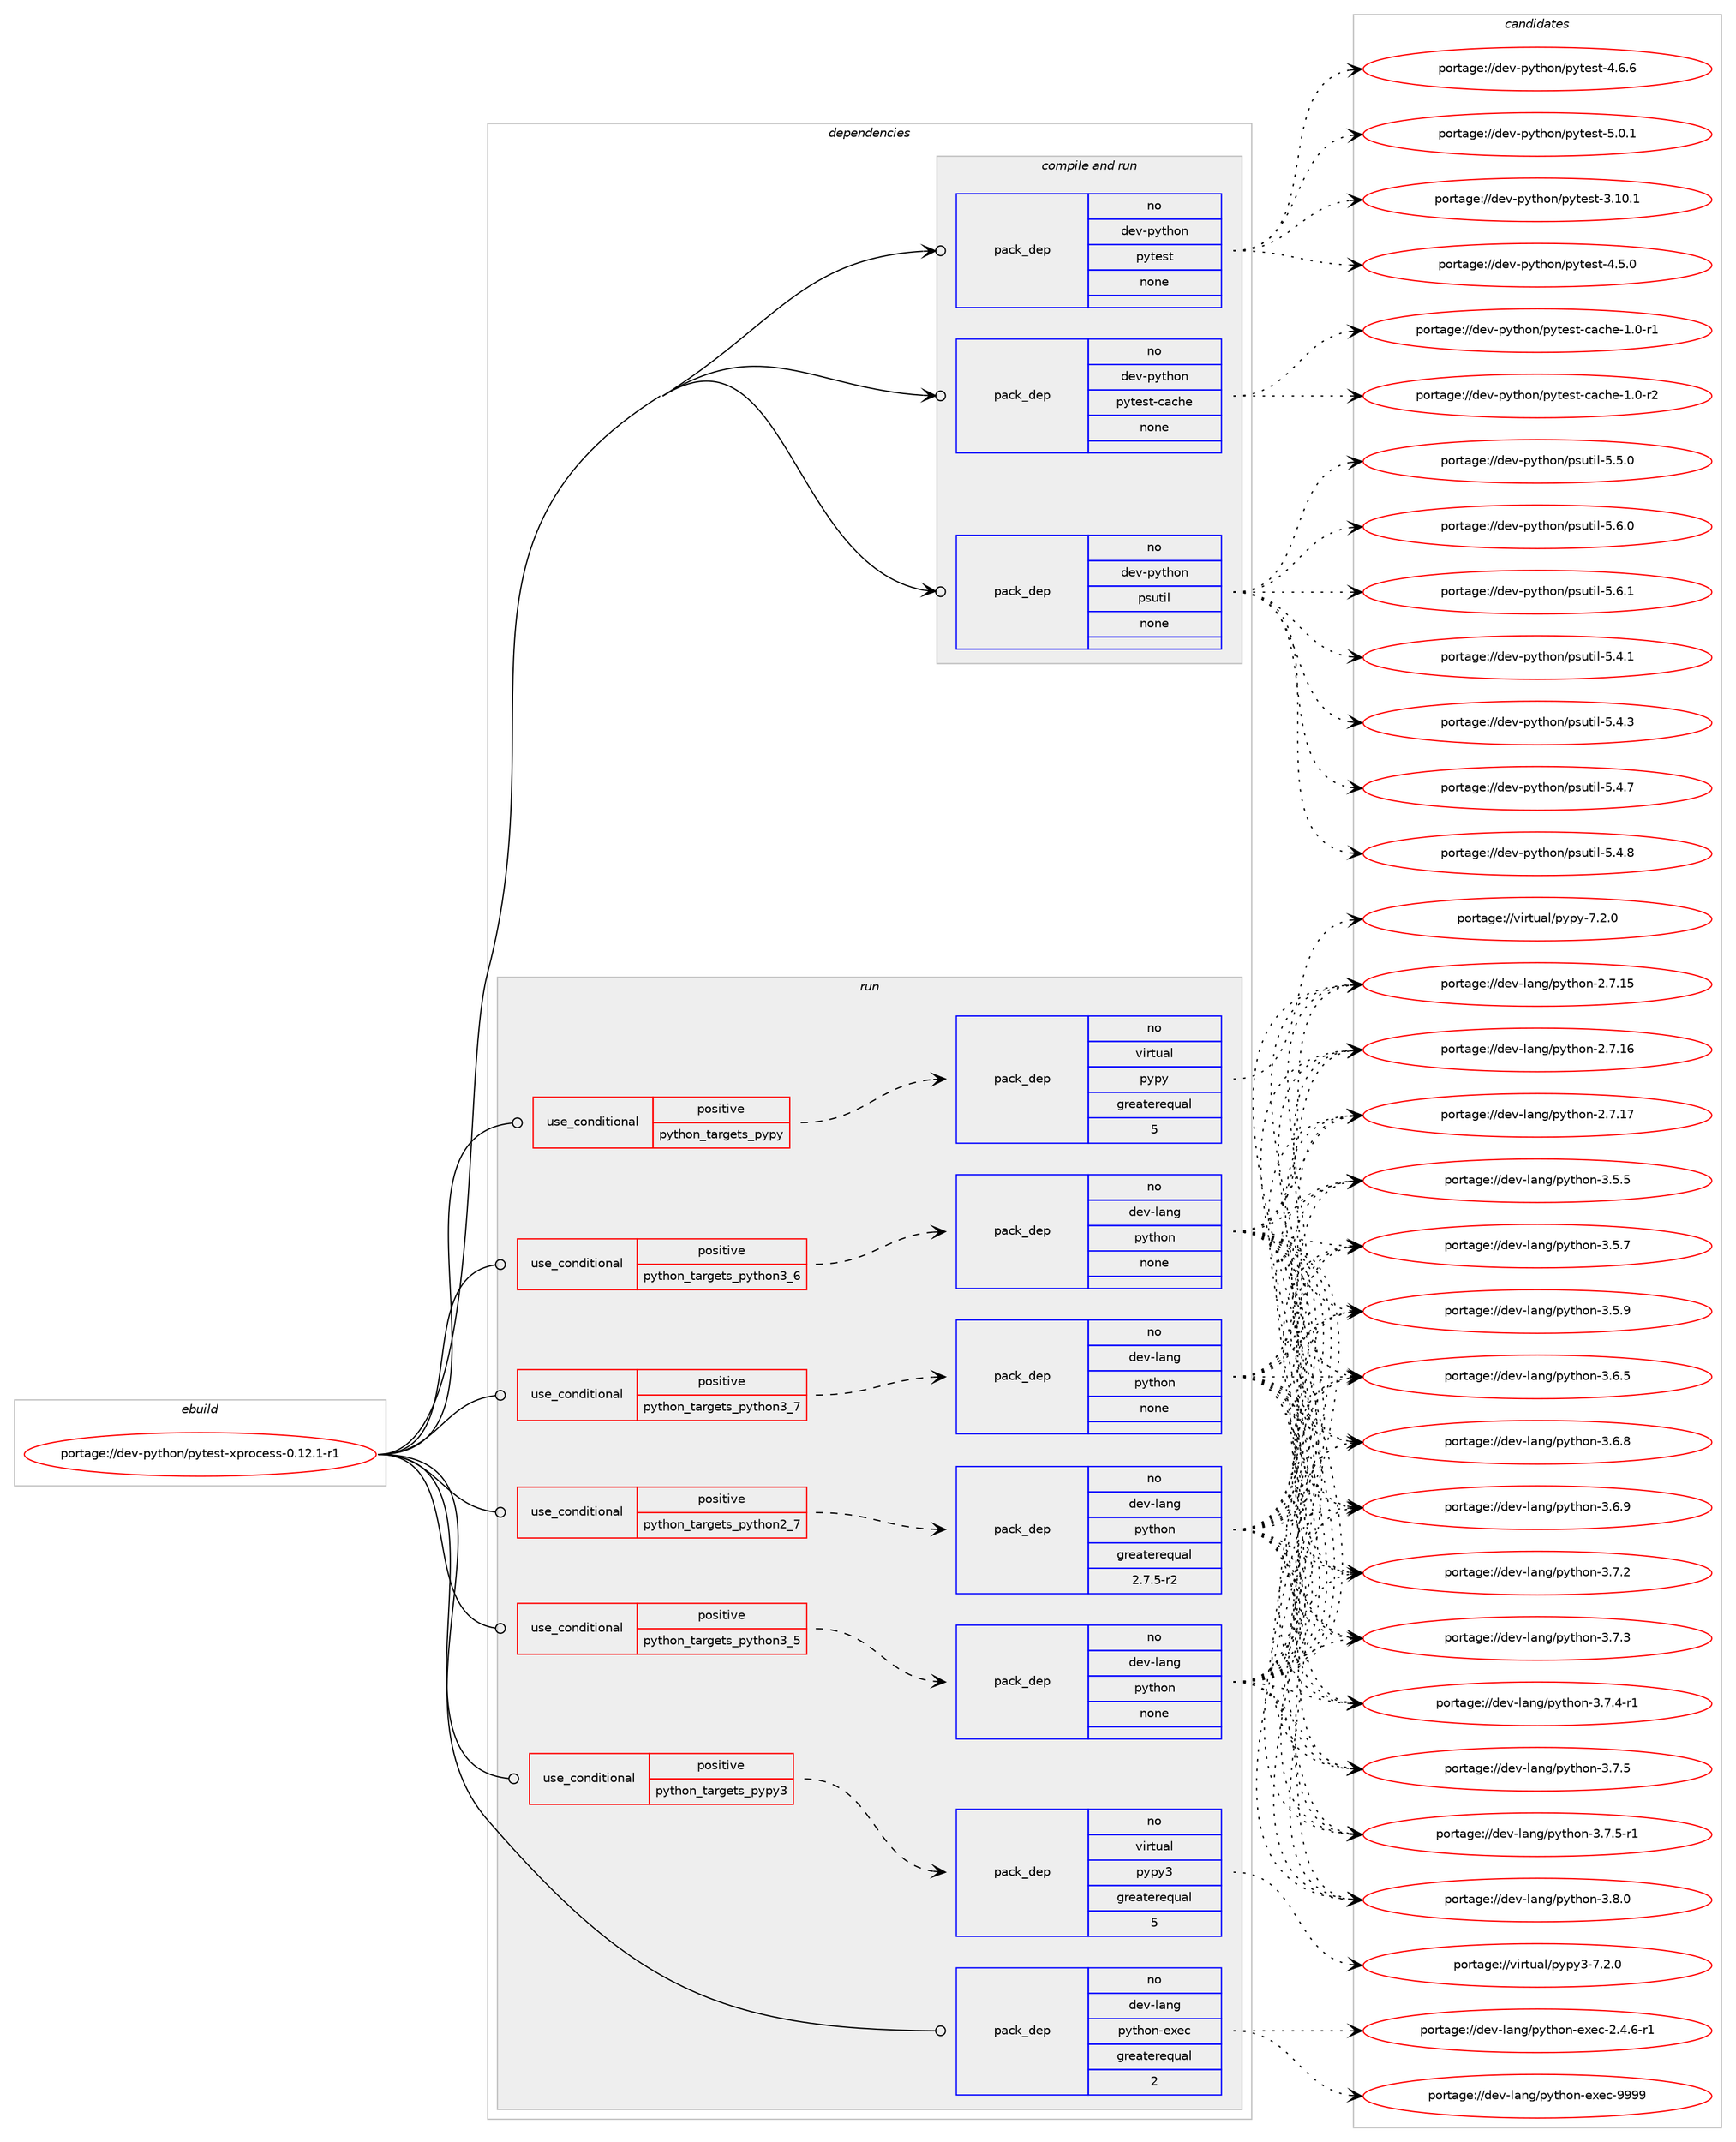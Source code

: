 digraph prolog {

# *************
# Graph options
# *************

newrank=true;
concentrate=true;
compound=true;
graph [rankdir=LR,fontname=Helvetica,fontsize=10,ranksep=1.5];#, ranksep=2.5, nodesep=0.2];
edge  [arrowhead=vee];
node  [fontname=Helvetica,fontsize=10];

# **********
# The ebuild
# **********

subgraph cluster_leftcol {
color=gray;
rank=same;
label=<<i>ebuild</i>>;
id [label="portage://dev-python/pytest-xprocess-0.12.1-r1", color=red, width=4, href="../dev-python/pytest-xprocess-0.12.1-r1.svg"];
}

# ****************
# The dependencies
# ****************

subgraph cluster_midcol {
color=gray;
label=<<i>dependencies</i>>;
subgraph cluster_compile {
fillcolor="#eeeeee";
style=filled;
label=<<i>compile</i>>;
}
subgraph cluster_compileandrun {
fillcolor="#eeeeee";
style=filled;
label=<<i>compile and run</i>>;
subgraph pack125144 {
dependency165105 [label=<<TABLE BORDER="0" CELLBORDER="1" CELLSPACING="0" CELLPADDING="4" WIDTH="220"><TR><TD ROWSPAN="6" CELLPADDING="30">pack_dep</TD></TR><TR><TD WIDTH="110">no</TD></TR><TR><TD>dev-python</TD></TR><TR><TD>psutil</TD></TR><TR><TD>none</TD></TR><TR><TD></TD></TR></TABLE>>, shape=none, color=blue];
}
id:e -> dependency165105:w [weight=20,style="solid",arrowhead="odotvee"];
subgraph pack125145 {
dependency165106 [label=<<TABLE BORDER="0" CELLBORDER="1" CELLSPACING="0" CELLPADDING="4" WIDTH="220"><TR><TD ROWSPAN="6" CELLPADDING="30">pack_dep</TD></TR><TR><TD WIDTH="110">no</TD></TR><TR><TD>dev-python</TD></TR><TR><TD>pytest</TD></TR><TR><TD>none</TD></TR><TR><TD></TD></TR></TABLE>>, shape=none, color=blue];
}
id:e -> dependency165106:w [weight=20,style="solid",arrowhead="odotvee"];
subgraph pack125146 {
dependency165107 [label=<<TABLE BORDER="0" CELLBORDER="1" CELLSPACING="0" CELLPADDING="4" WIDTH="220"><TR><TD ROWSPAN="6" CELLPADDING="30">pack_dep</TD></TR><TR><TD WIDTH="110">no</TD></TR><TR><TD>dev-python</TD></TR><TR><TD>pytest-cache</TD></TR><TR><TD>none</TD></TR><TR><TD></TD></TR></TABLE>>, shape=none, color=blue];
}
id:e -> dependency165107:w [weight=20,style="solid",arrowhead="odotvee"];
}
subgraph cluster_run {
fillcolor="#eeeeee";
style=filled;
label=<<i>run</i>>;
subgraph cond36573 {
dependency165108 [label=<<TABLE BORDER="0" CELLBORDER="1" CELLSPACING="0" CELLPADDING="4"><TR><TD ROWSPAN="3" CELLPADDING="10">use_conditional</TD></TR><TR><TD>positive</TD></TR><TR><TD>python_targets_pypy</TD></TR></TABLE>>, shape=none, color=red];
subgraph pack125147 {
dependency165109 [label=<<TABLE BORDER="0" CELLBORDER="1" CELLSPACING="0" CELLPADDING="4" WIDTH="220"><TR><TD ROWSPAN="6" CELLPADDING="30">pack_dep</TD></TR><TR><TD WIDTH="110">no</TD></TR><TR><TD>virtual</TD></TR><TR><TD>pypy</TD></TR><TR><TD>greaterequal</TD></TR><TR><TD>5</TD></TR></TABLE>>, shape=none, color=blue];
}
dependency165108:e -> dependency165109:w [weight=20,style="dashed",arrowhead="vee"];
}
id:e -> dependency165108:w [weight=20,style="solid",arrowhead="odot"];
subgraph cond36574 {
dependency165110 [label=<<TABLE BORDER="0" CELLBORDER="1" CELLSPACING="0" CELLPADDING="4"><TR><TD ROWSPAN="3" CELLPADDING="10">use_conditional</TD></TR><TR><TD>positive</TD></TR><TR><TD>python_targets_pypy3</TD></TR></TABLE>>, shape=none, color=red];
subgraph pack125148 {
dependency165111 [label=<<TABLE BORDER="0" CELLBORDER="1" CELLSPACING="0" CELLPADDING="4" WIDTH="220"><TR><TD ROWSPAN="6" CELLPADDING="30">pack_dep</TD></TR><TR><TD WIDTH="110">no</TD></TR><TR><TD>virtual</TD></TR><TR><TD>pypy3</TD></TR><TR><TD>greaterequal</TD></TR><TR><TD>5</TD></TR></TABLE>>, shape=none, color=blue];
}
dependency165110:e -> dependency165111:w [weight=20,style="dashed",arrowhead="vee"];
}
id:e -> dependency165110:w [weight=20,style="solid",arrowhead="odot"];
subgraph cond36575 {
dependency165112 [label=<<TABLE BORDER="0" CELLBORDER="1" CELLSPACING="0" CELLPADDING="4"><TR><TD ROWSPAN="3" CELLPADDING="10">use_conditional</TD></TR><TR><TD>positive</TD></TR><TR><TD>python_targets_python2_7</TD></TR></TABLE>>, shape=none, color=red];
subgraph pack125149 {
dependency165113 [label=<<TABLE BORDER="0" CELLBORDER="1" CELLSPACING="0" CELLPADDING="4" WIDTH="220"><TR><TD ROWSPAN="6" CELLPADDING="30">pack_dep</TD></TR><TR><TD WIDTH="110">no</TD></TR><TR><TD>dev-lang</TD></TR><TR><TD>python</TD></TR><TR><TD>greaterequal</TD></TR><TR><TD>2.7.5-r2</TD></TR></TABLE>>, shape=none, color=blue];
}
dependency165112:e -> dependency165113:w [weight=20,style="dashed",arrowhead="vee"];
}
id:e -> dependency165112:w [weight=20,style="solid",arrowhead="odot"];
subgraph cond36576 {
dependency165114 [label=<<TABLE BORDER="0" CELLBORDER="1" CELLSPACING="0" CELLPADDING="4"><TR><TD ROWSPAN="3" CELLPADDING="10">use_conditional</TD></TR><TR><TD>positive</TD></TR><TR><TD>python_targets_python3_5</TD></TR></TABLE>>, shape=none, color=red];
subgraph pack125150 {
dependency165115 [label=<<TABLE BORDER="0" CELLBORDER="1" CELLSPACING="0" CELLPADDING="4" WIDTH="220"><TR><TD ROWSPAN="6" CELLPADDING="30">pack_dep</TD></TR><TR><TD WIDTH="110">no</TD></TR><TR><TD>dev-lang</TD></TR><TR><TD>python</TD></TR><TR><TD>none</TD></TR><TR><TD></TD></TR></TABLE>>, shape=none, color=blue];
}
dependency165114:e -> dependency165115:w [weight=20,style="dashed",arrowhead="vee"];
}
id:e -> dependency165114:w [weight=20,style="solid",arrowhead="odot"];
subgraph cond36577 {
dependency165116 [label=<<TABLE BORDER="0" CELLBORDER="1" CELLSPACING="0" CELLPADDING="4"><TR><TD ROWSPAN="3" CELLPADDING="10">use_conditional</TD></TR><TR><TD>positive</TD></TR><TR><TD>python_targets_python3_6</TD></TR></TABLE>>, shape=none, color=red];
subgraph pack125151 {
dependency165117 [label=<<TABLE BORDER="0" CELLBORDER="1" CELLSPACING="0" CELLPADDING="4" WIDTH="220"><TR><TD ROWSPAN="6" CELLPADDING="30">pack_dep</TD></TR><TR><TD WIDTH="110">no</TD></TR><TR><TD>dev-lang</TD></TR><TR><TD>python</TD></TR><TR><TD>none</TD></TR><TR><TD></TD></TR></TABLE>>, shape=none, color=blue];
}
dependency165116:e -> dependency165117:w [weight=20,style="dashed",arrowhead="vee"];
}
id:e -> dependency165116:w [weight=20,style="solid",arrowhead="odot"];
subgraph cond36578 {
dependency165118 [label=<<TABLE BORDER="0" CELLBORDER="1" CELLSPACING="0" CELLPADDING="4"><TR><TD ROWSPAN="3" CELLPADDING="10">use_conditional</TD></TR><TR><TD>positive</TD></TR><TR><TD>python_targets_python3_7</TD></TR></TABLE>>, shape=none, color=red];
subgraph pack125152 {
dependency165119 [label=<<TABLE BORDER="0" CELLBORDER="1" CELLSPACING="0" CELLPADDING="4" WIDTH="220"><TR><TD ROWSPAN="6" CELLPADDING="30">pack_dep</TD></TR><TR><TD WIDTH="110">no</TD></TR><TR><TD>dev-lang</TD></TR><TR><TD>python</TD></TR><TR><TD>none</TD></TR><TR><TD></TD></TR></TABLE>>, shape=none, color=blue];
}
dependency165118:e -> dependency165119:w [weight=20,style="dashed",arrowhead="vee"];
}
id:e -> dependency165118:w [weight=20,style="solid",arrowhead="odot"];
subgraph pack125153 {
dependency165120 [label=<<TABLE BORDER="0" CELLBORDER="1" CELLSPACING="0" CELLPADDING="4" WIDTH="220"><TR><TD ROWSPAN="6" CELLPADDING="30">pack_dep</TD></TR><TR><TD WIDTH="110">no</TD></TR><TR><TD>dev-lang</TD></TR><TR><TD>python-exec</TD></TR><TR><TD>greaterequal</TD></TR><TR><TD>2</TD></TR></TABLE>>, shape=none, color=blue];
}
id:e -> dependency165120:w [weight=20,style="solid",arrowhead="odot"];
}
}

# **************
# The candidates
# **************

subgraph cluster_choices {
rank=same;
color=gray;
label=<<i>candidates</i>>;

subgraph choice125144 {
color=black;
nodesep=1;
choiceportage1001011184511212111610411111047112115117116105108455346524649 [label="portage://dev-python/psutil-5.4.1", color=red, width=4,href="../dev-python/psutil-5.4.1.svg"];
choiceportage1001011184511212111610411111047112115117116105108455346524651 [label="portage://dev-python/psutil-5.4.3", color=red, width=4,href="../dev-python/psutil-5.4.3.svg"];
choiceportage1001011184511212111610411111047112115117116105108455346524655 [label="portage://dev-python/psutil-5.4.7", color=red, width=4,href="../dev-python/psutil-5.4.7.svg"];
choiceportage1001011184511212111610411111047112115117116105108455346524656 [label="portage://dev-python/psutil-5.4.8", color=red, width=4,href="../dev-python/psutil-5.4.8.svg"];
choiceportage1001011184511212111610411111047112115117116105108455346534648 [label="portage://dev-python/psutil-5.5.0", color=red, width=4,href="../dev-python/psutil-5.5.0.svg"];
choiceportage1001011184511212111610411111047112115117116105108455346544648 [label="portage://dev-python/psutil-5.6.0", color=red, width=4,href="../dev-python/psutil-5.6.0.svg"];
choiceportage1001011184511212111610411111047112115117116105108455346544649 [label="portage://dev-python/psutil-5.6.1", color=red, width=4,href="../dev-python/psutil-5.6.1.svg"];
dependency165105:e -> choiceportage1001011184511212111610411111047112115117116105108455346524649:w [style=dotted,weight="100"];
dependency165105:e -> choiceportage1001011184511212111610411111047112115117116105108455346524651:w [style=dotted,weight="100"];
dependency165105:e -> choiceportage1001011184511212111610411111047112115117116105108455346524655:w [style=dotted,weight="100"];
dependency165105:e -> choiceportage1001011184511212111610411111047112115117116105108455346524656:w [style=dotted,weight="100"];
dependency165105:e -> choiceportage1001011184511212111610411111047112115117116105108455346534648:w [style=dotted,weight="100"];
dependency165105:e -> choiceportage1001011184511212111610411111047112115117116105108455346544648:w [style=dotted,weight="100"];
dependency165105:e -> choiceportage1001011184511212111610411111047112115117116105108455346544649:w [style=dotted,weight="100"];
}
subgraph choice125145 {
color=black;
nodesep=1;
choiceportage100101118451121211161041111104711212111610111511645514649484649 [label="portage://dev-python/pytest-3.10.1", color=red, width=4,href="../dev-python/pytest-3.10.1.svg"];
choiceportage1001011184511212111610411111047112121116101115116455246534648 [label="portage://dev-python/pytest-4.5.0", color=red, width=4,href="../dev-python/pytest-4.5.0.svg"];
choiceportage1001011184511212111610411111047112121116101115116455246544654 [label="portage://dev-python/pytest-4.6.6", color=red, width=4,href="../dev-python/pytest-4.6.6.svg"];
choiceportage1001011184511212111610411111047112121116101115116455346484649 [label="portage://dev-python/pytest-5.0.1", color=red, width=4,href="../dev-python/pytest-5.0.1.svg"];
dependency165106:e -> choiceportage100101118451121211161041111104711212111610111511645514649484649:w [style=dotted,weight="100"];
dependency165106:e -> choiceportage1001011184511212111610411111047112121116101115116455246534648:w [style=dotted,weight="100"];
dependency165106:e -> choiceportage1001011184511212111610411111047112121116101115116455246544654:w [style=dotted,weight="100"];
dependency165106:e -> choiceportage1001011184511212111610411111047112121116101115116455346484649:w [style=dotted,weight="100"];
}
subgraph choice125146 {
color=black;
nodesep=1;
choiceportage100101118451121211161041111104711212111610111511645999799104101454946484511449 [label="portage://dev-python/pytest-cache-1.0-r1", color=red, width=4,href="../dev-python/pytest-cache-1.0-r1.svg"];
choiceportage100101118451121211161041111104711212111610111511645999799104101454946484511450 [label="portage://dev-python/pytest-cache-1.0-r2", color=red, width=4,href="../dev-python/pytest-cache-1.0-r2.svg"];
dependency165107:e -> choiceportage100101118451121211161041111104711212111610111511645999799104101454946484511449:w [style=dotted,weight="100"];
dependency165107:e -> choiceportage100101118451121211161041111104711212111610111511645999799104101454946484511450:w [style=dotted,weight="100"];
}
subgraph choice125147 {
color=black;
nodesep=1;
choiceportage1181051141161179710847112121112121455546504648 [label="portage://virtual/pypy-7.2.0", color=red, width=4,href="../virtual/pypy-7.2.0.svg"];
dependency165109:e -> choiceportage1181051141161179710847112121112121455546504648:w [style=dotted,weight="100"];
}
subgraph choice125148 {
color=black;
nodesep=1;
choiceportage118105114116117971084711212111212151455546504648 [label="portage://virtual/pypy3-7.2.0", color=red, width=4,href="../virtual/pypy3-7.2.0.svg"];
dependency165111:e -> choiceportage118105114116117971084711212111212151455546504648:w [style=dotted,weight="100"];
}
subgraph choice125149 {
color=black;
nodesep=1;
choiceportage10010111845108971101034711212111610411111045504655464953 [label="portage://dev-lang/python-2.7.15", color=red, width=4,href="../dev-lang/python-2.7.15.svg"];
choiceportage10010111845108971101034711212111610411111045504655464954 [label="portage://dev-lang/python-2.7.16", color=red, width=4,href="../dev-lang/python-2.7.16.svg"];
choiceportage10010111845108971101034711212111610411111045504655464955 [label="portage://dev-lang/python-2.7.17", color=red, width=4,href="../dev-lang/python-2.7.17.svg"];
choiceportage100101118451089711010347112121116104111110455146534653 [label="portage://dev-lang/python-3.5.5", color=red, width=4,href="../dev-lang/python-3.5.5.svg"];
choiceportage100101118451089711010347112121116104111110455146534655 [label="portage://dev-lang/python-3.5.7", color=red, width=4,href="../dev-lang/python-3.5.7.svg"];
choiceportage100101118451089711010347112121116104111110455146534657 [label="portage://dev-lang/python-3.5.9", color=red, width=4,href="../dev-lang/python-3.5.9.svg"];
choiceportage100101118451089711010347112121116104111110455146544653 [label="portage://dev-lang/python-3.6.5", color=red, width=4,href="../dev-lang/python-3.6.5.svg"];
choiceportage100101118451089711010347112121116104111110455146544656 [label="portage://dev-lang/python-3.6.8", color=red, width=4,href="../dev-lang/python-3.6.8.svg"];
choiceportage100101118451089711010347112121116104111110455146544657 [label="portage://dev-lang/python-3.6.9", color=red, width=4,href="../dev-lang/python-3.6.9.svg"];
choiceportage100101118451089711010347112121116104111110455146554650 [label="portage://dev-lang/python-3.7.2", color=red, width=4,href="../dev-lang/python-3.7.2.svg"];
choiceportage100101118451089711010347112121116104111110455146554651 [label="portage://dev-lang/python-3.7.3", color=red, width=4,href="../dev-lang/python-3.7.3.svg"];
choiceportage1001011184510897110103471121211161041111104551465546524511449 [label="portage://dev-lang/python-3.7.4-r1", color=red, width=4,href="../dev-lang/python-3.7.4-r1.svg"];
choiceportage100101118451089711010347112121116104111110455146554653 [label="portage://dev-lang/python-3.7.5", color=red, width=4,href="../dev-lang/python-3.7.5.svg"];
choiceportage1001011184510897110103471121211161041111104551465546534511449 [label="portage://dev-lang/python-3.7.5-r1", color=red, width=4,href="../dev-lang/python-3.7.5-r1.svg"];
choiceportage100101118451089711010347112121116104111110455146564648 [label="portage://dev-lang/python-3.8.0", color=red, width=4,href="../dev-lang/python-3.8.0.svg"];
dependency165113:e -> choiceportage10010111845108971101034711212111610411111045504655464953:w [style=dotted,weight="100"];
dependency165113:e -> choiceportage10010111845108971101034711212111610411111045504655464954:w [style=dotted,weight="100"];
dependency165113:e -> choiceportage10010111845108971101034711212111610411111045504655464955:w [style=dotted,weight="100"];
dependency165113:e -> choiceportage100101118451089711010347112121116104111110455146534653:w [style=dotted,weight="100"];
dependency165113:e -> choiceportage100101118451089711010347112121116104111110455146534655:w [style=dotted,weight="100"];
dependency165113:e -> choiceportage100101118451089711010347112121116104111110455146534657:w [style=dotted,weight="100"];
dependency165113:e -> choiceportage100101118451089711010347112121116104111110455146544653:w [style=dotted,weight="100"];
dependency165113:e -> choiceportage100101118451089711010347112121116104111110455146544656:w [style=dotted,weight="100"];
dependency165113:e -> choiceportage100101118451089711010347112121116104111110455146544657:w [style=dotted,weight="100"];
dependency165113:e -> choiceportage100101118451089711010347112121116104111110455146554650:w [style=dotted,weight="100"];
dependency165113:e -> choiceportage100101118451089711010347112121116104111110455146554651:w [style=dotted,weight="100"];
dependency165113:e -> choiceportage1001011184510897110103471121211161041111104551465546524511449:w [style=dotted,weight="100"];
dependency165113:e -> choiceportage100101118451089711010347112121116104111110455146554653:w [style=dotted,weight="100"];
dependency165113:e -> choiceportage1001011184510897110103471121211161041111104551465546534511449:w [style=dotted,weight="100"];
dependency165113:e -> choiceportage100101118451089711010347112121116104111110455146564648:w [style=dotted,weight="100"];
}
subgraph choice125150 {
color=black;
nodesep=1;
choiceportage10010111845108971101034711212111610411111045504655464953 [label="portage://dev-lang/python-2.7.15", color=red, width=4,href="../dev-lang/python-2.7.15.svg"];
choiceportage10010111845108971101034711212111610411111045504655464954 [label="portage://dev-lang/python-2.7.16", color=red, width=4,href="../dev-lang/python-2.7.16.svg"];
choiceportage10010111845108971101034711212111610411111045504655464955 [label="portage://dev-lang/python-2.7.17", color=red, width=4,href="../dev-lang/python-2.7.17.svg"];
choiceportage100101118451089711010347112121116104111110455146534653 [label="portage://dev-lang/python-3.5.5", color=red, width=4,href="../dev-lang/python-3.5.5.svg"];
choiceportage100101118451089711010347112121116104111110455146534655 [label="portage://dev-lang/python-3.5.7", color=red, width=4,href="../dev-lang/python-3.5.7.svg"];
choiceportage100101118451089711010347112121116104111110455146534657 [label="portage://dev-lang/python-3.5.9", color=red, width=4,href="../dev-lang/python-3.5.9.svg"];
choiceportage100101118451089711010347112121116104111110455146544653 [label="portage://dev-lang/python-3.6.5", color=red, width=4,href="../dev-lang/python-3.6.5.svg"];
choiceportage100101118451089711010347112121116104111110455146544656 [label="portage://dev-lang/python-3.6.8", color=red, width=4,href="../dev-lang/python-3.6.8.svg"];
choiceportage100101118451089711010347112121116104111110455146544657 [label="portage://dev-lang/python-3.6.9", color=red, width=4,href="../dev-lang/python-3.6.9.svg"];
choiceportage100101118451089711010347112121116104111110455146554650 [label="portage://dev-lang/python-3.7.2", color=red, width=4,href="../dev-lang/python-3.7.2.svg"];
choiceportage100101118451089711010347112121116104111110455146554651 [label="portage://dev-lang/python-3.7.3", color=red, width=4,href="../dev-lang/python-3.7.3.svg"];
choiceportage1001011184510897110103471121211161041111104551465546524511449 [label="portage://dev-lang/python-3.7.4-r1", color=red, width=4,href="../dev-lang/python-3.7.4-r1.svg"];
choiceportage100101118451089711010347112121116104111110455146554653 [label="portage://dev-lang/python-3.7.5", color=red, width=4,href="../dev-lang/python-3.7.5.svg"];
choiceportage1001011184510897110103471121211161041111104551465546534511449 [label="portage://dev-lang/python-3.7.5-r1", color=red, width=4,href="../dev-lang/python-3.7.5-r1.svg"];
choiceportage100101118451089711010347112121116104111110455146564648 [label="portage://dev-lang/python-3.8.0", color=red, width=4,href="../dev-lang/python-3.8.0.svg"];
dependency165115:e -> choiceportage10010111845108971101034711212111610411111045504655464953:w [style=dotted,weight="100"];
dependency165115:e -> choiceportage10010111845108971101034711212111610411111045504655464954:w [style=dotted,weight="100"];
dependency165115:e -> choiceportage10010111845108971101034711212111610411111045504655464955:w [style=dotted,weight="100"];
dependency165115:e -> choiceportage100101118451089711010347112121116104111110455146534653:w [style=dotted,weight="100"];
dependency165115:e -> choiceportage100101118451089711010347112121116104111110455146534655:w [style=dotted,weight="100"];
dependency165115:e -> choiceportage100101118451089711010347112121116104111110455146534657:w [style=dotted,weight="100"];
dependency165115:e -> choiceportage100101118451089711010347112121116104111110455146544653:w [style=dotted,weight="100"];
dependency165115:e -> choiceportage100101118451089711010347112121116104111110455146544656:w [style=dotted,weight="100"];
dependency165115:e -> choiceportage100101118451089711010347112121116104111110455146544657:w [style=dotted,weight="100"];
dependency165115:e -> choiceportage100101118451089711010347112121116104111110455146554650:w [style=dotted,weight="100"];
dependency165115:e -> choiceportage100101118451089711010347112121116104111110455146554651:w [style=dotted,weight="100"];
dependency165115:e -> choiceportage1001011184510897110103471121211161041111104551465546524511449:w [style=dotted,weight="100"];
dependency165115:e -> choiceportage100101118451089711010347112121116104111110455146554653:w [style=dotted,weight="100"];
dependency165115:e -> choiceportage1001011184510897110103471121211161041111104551465546534511449:w [style=dotted,weight="100"];
dependency165115:e -> choiceportage100101118451089711010347112121116104111110455146564648:w [style=dotted,weight="100"];
}
subgraph choice125151 {
color=black;
nodesep=1;
choiceportage10010111845108971101034711212111610411111045504655464953 [label="portage://dev-lang/python-2.7.15", color=red, width=4,href="../dev-lang/python-2.7.15.svg"];
choiceportage10010111845108971101034711212111610411111045504655464954 [label="portage://dev-lang/python-2.7.16", color=red, width=4,href="../dev-lang/python-2.7.16.svg"];
choiceportage10010111845108971101034711212111610411111045504655464955 [label="portage://dev-lang/python-2.7.17", color=red, width=4,href="../dev-lang/python-2.7.17.svg"];
choiceportage100101118451089711010347112121116104111110455146534653 [label="portage://dev-lang/python-3.5.5", color=red, width=4,href="../dev-lang/python-3.5.5.svg"];
choiceportage100101118451089711010347112121116104111110455146534655 [label="portage://dev-lang/python-3.5.7", color=red, width=4,href="../dev-lang/python-3.5.7.svg"];
choiceportage100101118451089711010347112121116104111110455146534657 [label="portage://dev-lang/python-3.5.9", color=red, width=4,href="../dev-lang/python-3.5.9.svg"];
choiceportage100101118451089711010347112121116104111110455146544653 [label="portage://dev-lang/python-3.6.5", color=red, width=4,href="../dev-lang/python-3.6.5.svg"];
choiceportage100101118451089711010347112121116104111110455146544656 [label="portage://dev-lang/python-3.6.8", color=red, width=4,href="../dev-lang/python-3.6.8.svg"];
choiceportage100101118451089711010347112121116104111110455146544657 [label="portage://dev-lang/python-3.6.9", color=red, width=4,href="../dev-lang/python-3.6.9.svg"];
choiceportage100101118451089711010347112121116104111110455146554650 [label="portage://dev-lang/python-3.7.2", color=red, width=4,href="../dev-lang/python-3.7.2.svg"];
choiceportage100101118451089711010347112121116104111110455146554651 [label="portage://dev-lang/python-3.7.3", color=red, width=4,href="../dev-lang/python-3.7.3.svg"];
choiceportage1001011184510897110103471121211161041111104551465546524511449 [label="portage://dev-lang/python-3.7.4-r1", color=red, width=4,href="../dev-lang/python-3.7.4-r1.svg"];
choiceportage100101118451089711010347112121116104111110455146554653 [label="portage://dev-lang/python-3.7.5", color=red, width=4,href="../dev-lang/python-3.7.5.svg"];
choiceportage1001011184510897110103471121211161041111104551465546534511449 [label="portage://dev-lang/python-3.7.5-r1", color=red, width=4,href="../dev-lang/python-3.7.5-r1.svg"];
choiceportage100101118451089711010347112121116104111110455146564648 [label="portage://dev-lang/python-3.8.0", color=red, width=4,href="../dev-lang/python-3.8.0.svg"];
dependency165117:e -> choiceportage10010111845108971101034711212111610411111045504655464953:w [style=dotted,weight="100"];
dependency165117:e -> choiceportage10010111845108971101034711212111610411111045504655464954:w [style=dotted,weight="100"];
dependency165117:e -> choiceportage10010111845108971101034711212111610411111045504655464955:w [style=dotted,weight="100"];
dependency165117:e -> choiceportage100101118451089711010347112121116104111110455146534653:w [style=dotted,weight="100"];
dependency165117:e -> choiceportage100101118451089711010347112121116104111110455146534655:w [style=dotted,weight="100"];
dependency165117:e -> choiceportage100101118451089711010347112121116104111110455146534657:w [style=dotted,weight="100"];
dependency165117:e -> choiceportage100101118451089711010347112121116104111110455146544653:w [style=dotted,weight="100"];
dependency165117:e -> choiceportage100101118451089711010347112121116104111110455146544656:w [style=dotted,weight="100"];
dependency165117:e -> choiceportage100101118451089711010347112121116104111110455146544657:w [style=dotted,weight="100"];
dependency165117:e -> choiceportage100101118451089711010347112121116104111110455146554650:w [style=dotted,weight="100"];
dependency165117:e -> choiceportage100101118451089711010347112121116104111110455146554651:w [style=dotted,weight="100"];
dependency165117:e -> choiceportage1001011184510897110103471121211161041111104551465546524511449:w [style=dotted,weight="100"];
dependency165117:e -> choiceportage100101118451089711010347112121116104111110455146554653:w [style=dotted,weight="100"];
dependency165117:e -> choiceportage1001011184510897110103471121211161041111104551465546534511449:w [style=dotted,weight="100"];
dependency165117:e -> choiceportage100101118451089711010347112121116104111110455146564648:w [style=dotted,weight="100"];
}
subgraph choice125152 {
color=black;
nodesep=1;
choiceportage10010111845108971101034711212111610411111045504655464953 [label="portage://dev-lang/python-2.7.15", color=red, width=4,href="../dev-lang/python-2.7.15.svg"];
choiceportage10010111845108971101034711212111610411111045504655464954 [label="portage://dev-lang/python-2.7.16", color=red, width=4,href="../dev-lang/python-2.7.16.svg"];
choiceportage10010111845108971101034711212111610411111045504655464955 [label="portage://dev-lang/python-2.7.17", color=red, width=4,href="../dev-lang/python-2.7.17.svg"];
choiceportage100101118451089711010347112121116104111110455146534653 [label="portage://dev-lang/python-3.5.5", color=red, width=4,href="../dev-lang/python-3.5.5.svg"];
choiceportage100101118451089711010347112121116104111110455146534655 [label="portage://dev-lang/python-3.5.7", color=red, width=4,href="../dev-lang/python-3.5.7.svg"];
choiceportage100101118451089711010347112121116104111110455146534657 [label="portage://dev-lang/python-3.5.9", color=red, width=4,href="../dev-lang/python-3.5.9.svg"];
choiceportage100101118451089711010347112121116104111110455146544653 [label="portage://dev-lang/python-3.6.5", color=red, width=4,href="../dev-lang/python-3.6.5.svg"];
choiceportage100101118451089711010347112121116104111110455146544656 [label="portage://dev-lang/python-3.6.8", color=red, width=4,href="../dev-lang/python-3.6.8.svg"];
choiceportage100101118451089711010347112121116104111110455146544657 [label="portage://dev-lang/python-3.6.9", color=red, width=4,href="../dev-lang/python-3.6.9.svg"];
choiceportage100101118451089711010347112121116104111110455146554650 [label="portage://dev-lang/python-3.7.2", color=red, width=4,href="../dev-lang/python-3.7.2.svg"];
choiceportage100101118451089711010347112121116104111110455146554651 [label="portage://dev-lang/python-3.7.3", color=red, width=4,href="../dev-lang/python-3.7.3.svg"];
choiceportage1001011184510897110103471121211161041111104551465546524511449 [label="portage://dev-lang/python-3.7.4-r1", color=red, width=4,href="../dev-lang/python-3.7.4-r1.svg"];
choiceportage100101118451089711010347112121116104111110455146554653 [label="portage://dev-lang/python-3.7.5", color=red, width=4,href="../dev-lang/python-3.7.5.svg"];
choiceportage1001011184510897110103471121211161041111104551465546534511449 [label="portage://dev-lang/python-3.7.5-r1", color=red, width=4,href="../dev-lang/python-3.7.5-r1.svg"];
choiceportage100101118451089711010347112121116104111110455146564648 [label="portage://dev-lang/python-3.8.0", color=red, width=4,href="../dev-lang/python-3.8.0.svg"];
dependency165119:e -> choiceportage10010111845108971101034711212111610411111045504655464953:w [style=dotted,weight="100"];
dependency165119:e -> choiceportage10010111845108971101034711212111610411111045504655464954:w [style=dotted,weight="100"];
dependency165119:e -> choiceportage10010111845108971101034711212111610411111045504655464955:w [style=dotted,weight="100"];
dependency165119:e -> choiceportage100101118451089711010347112121116104111110455146534653:w [style=dotted,weight="100"];
dependency165119:e -> choiceportage100101118451089711010347112121116104111110455146534655:w [style=dotted,weight="100"];
dependency165119:e -> choiceportage100101118451089711010347112121116104111110455146534657:w [style=dotted,weight="100"];
dependency165119:e -> choiceportage100101118451089711010347112121116104111110455146544653:w [style=dotted,weight="100"];
dependency165119:e -> choiceportage100101118451089711010347112121116104111110455146544656:w [style=dotted,weight="100"];
dependency165119:e -> choiceportage100101118451089711010347112121116104111110455146544657:w [style=dotted,weight="100"];
dependency165119:e -> choiceportage100101118451089711010347112121116104111110455146554650:w [style=dotted,weight="100"];
dependency165119:e -> choiceportage100101118451089711010347112121116104111110455146554651:w [style=dotted,weight="100"];
dependency165119:e -> choiceportage1001011184510897110103471121211161041111104551465546524511449:w [style=dotted,weight="100"];
dependency165119:e -> choiceportage100101118451089711010347112121116104111110455146554653:w [style=dotted,weight="100"];
dependency165119:e -> choiceportage1001011184510897110103471121211161041111104551465546534511449:w [style=dotted,weight="100"];
dependency165119:e -> choiceportage100101118451089711010347112121116104111110455146564648:w [style=dotted,weight="100"];
}
subgraph choice125153 {
color=black;
nodesep=1;
choiceportage10010111845108971101034711212111610411111045101120101994550465246544511449 [label="portage://dev-lang/python-exec-2.4.6-r1", color=red, width=4,href="../dev-lang/python-exec-2.4.6-r1.svg"];
choiceportage10010111845108971101034711212111610411111045101120101994557575757 [label="portage://dev-lang/python-exec-9999", color=red, width=4,href="../dev-lang/python-exec-9999.svg"];
dependency165120:e -> choiceportage10010111845108971101034711212111610411111045101120101994550465246544511449:w [style=dotted,weight="100"];
dependency165120:e -> choiceportage10010111845108971101034711212111610411111045101120101994557575757:w [style=dotted,weight="100"];
}
}

}
